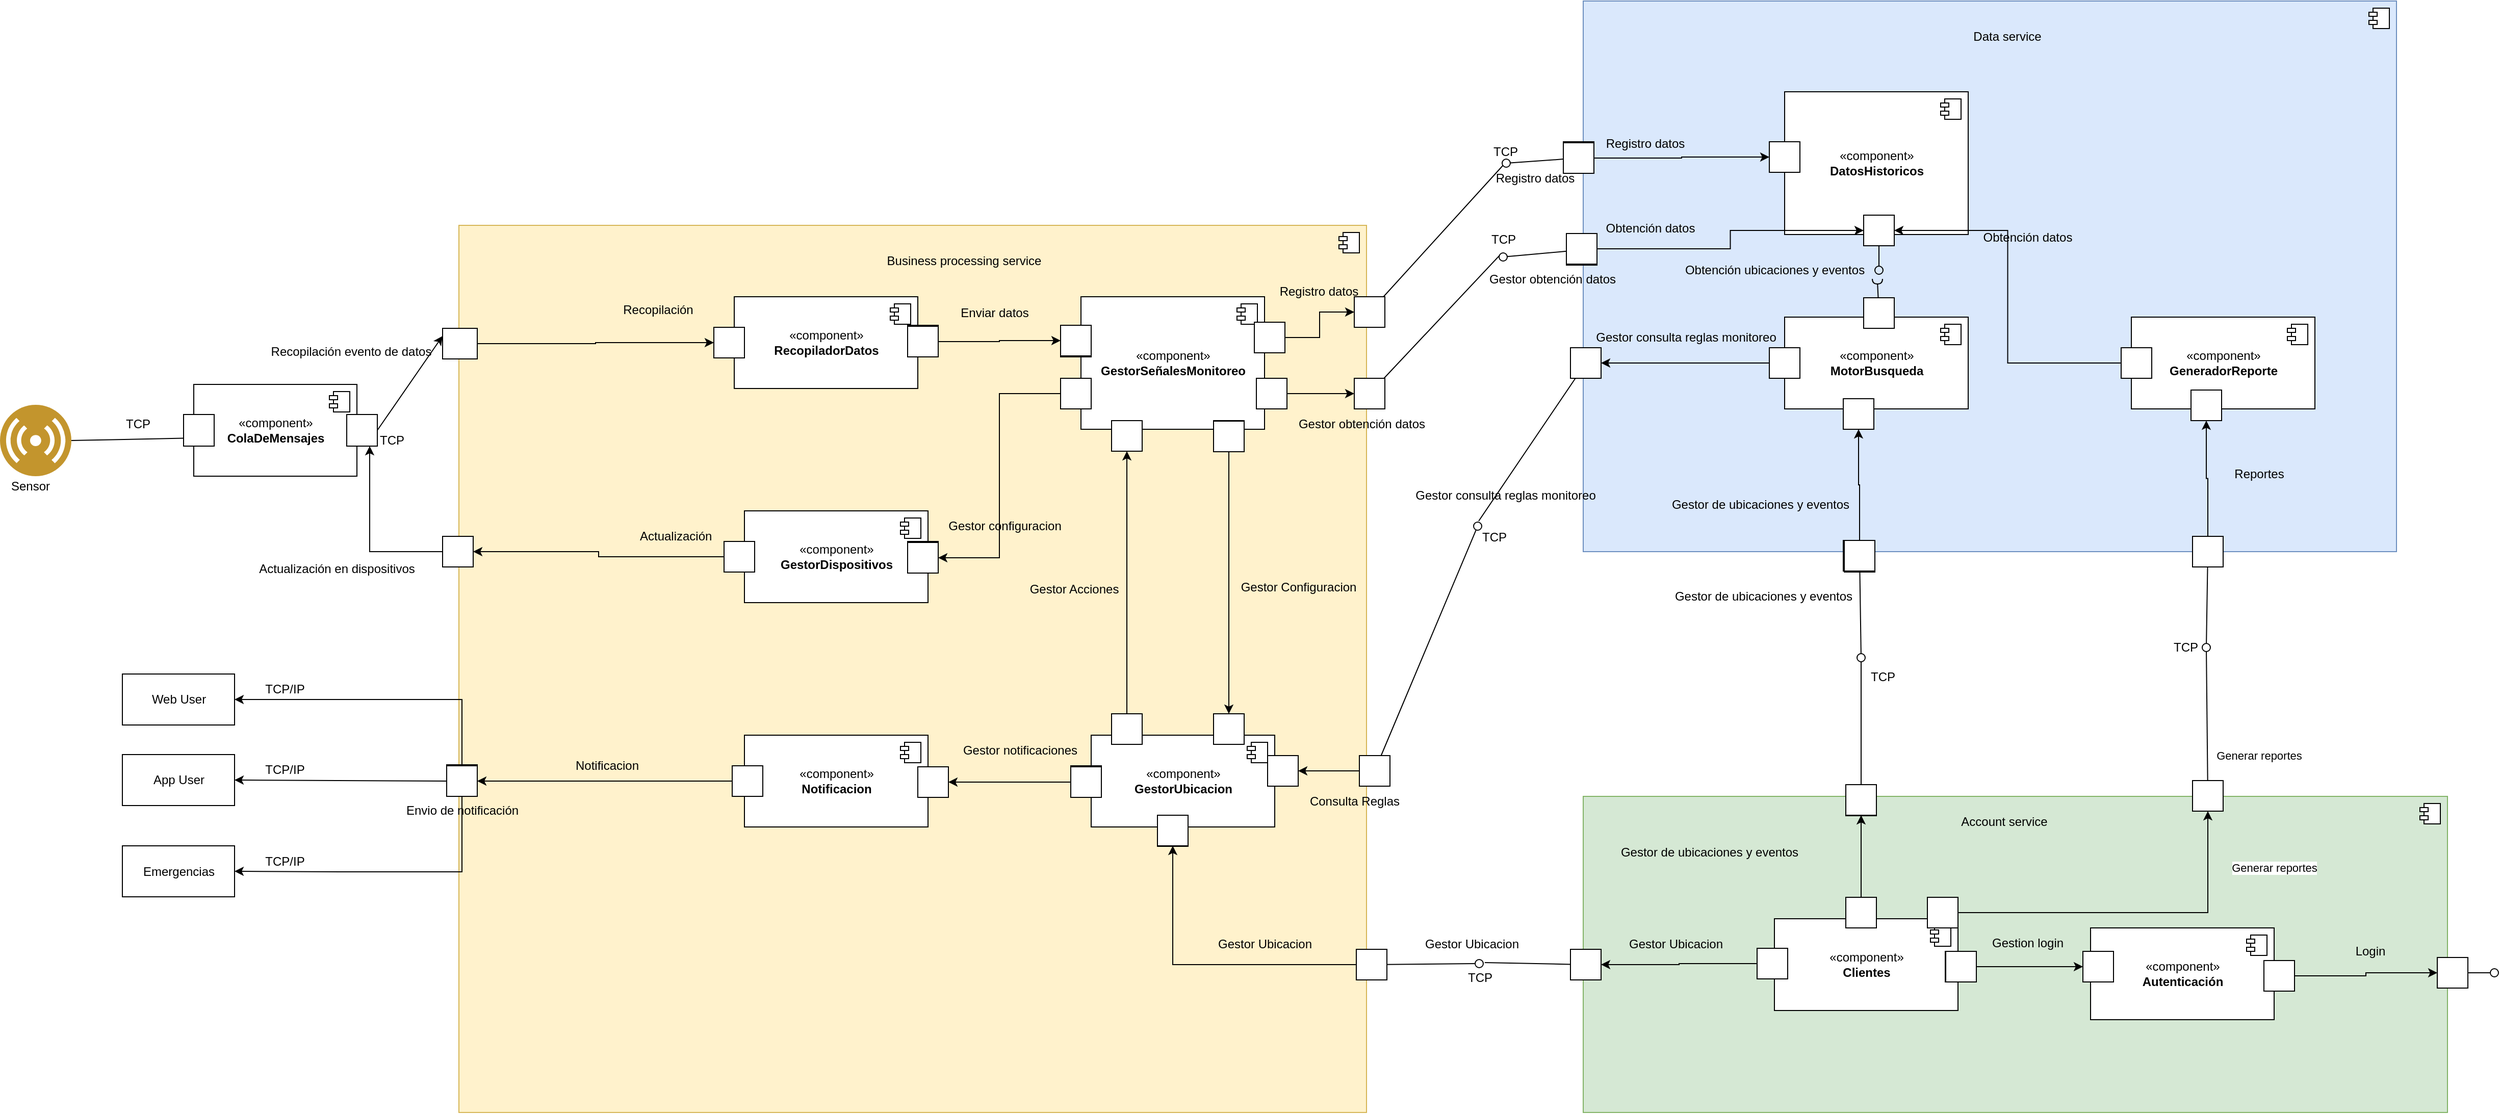 <mxfile version="20.2.7" type="github">
  <diagram name="Page-1" id="5f0bae14-7c28-e335-631c-24af17079c00">
    <mxGraphModel dx="3072" dy="1836" grid="1" gridSize="10" guides="1" tooltips="1" connect="1" arrows="1" fold="1" page="1" pageScale="1" pageWidth="1100" pageHeight="850" background="none" math="0" shadow="0">
      <root>
        <mxCell id="0" />
        <mxCell id="1" parent="0" />
        <mxCell id="_3enAfRf96Bm5nbUzgbu-139" value="" style="html=1;dropTarget=0;fillColor=#fff2cc;strokeColor=#d6b656;" parent="1" vertex="1">
          <mxGeometry x="-110" y="100" width="890" height="870" as="geometry" />
        </mxCell>
        <mxCell id="_3enAfRf96Bm5nbUzgbu-140" value="" style="shape=module;jettyWidth=8;jettyHeight=4;" parent="_3enAfRf96Bm5nbUzgbu-139" vertex="1">
          <mxGeometry x="1" width="20" height="20" relative="1" as="geometry">
            <mxPoint x="-27" y="7" as="offset" />
          </mxGeometry>
        </mxCell>
        <mxCell id="_3enAfRf96Bm5nbUzgbu-137" value="" style="html=1;dropTarget=0;fillColor=#dae8fc;strokeColor=#6c8ebf;" parent="1" vertex="1">
          <mxGeometry x="992.5" y="-120" width="797.5" height="540" as="geometry" />
        </mxCell>
        <mxCell id="_3enAfRf96Bm5nbUzgbu-138" value="" style="shape=module;jettyWidth=8;jettyHeight=4;" parent="_3enAfRf96Bm5nbUzgbu-137" vertex="1">
          <mxGeometry x="1" width="20" height="20" relative="1" as="geometry">
            <mxPoint x="-27" y="7" as="offset" />
          </mxGeometry>
        </mxCell>
        <mxCell id="_3enAfRf96Bm5nbUzgbu-135" value="" style="html=1;dropTarget=0;fillColor=#d5e8d4;strokeColor=#82b366;" parent="1" vertex="1">
          <mxGeometry x="992.5" y="660" width="847.5" height="310" as="geometry" />
        </mxCell>
        <mxCell id="_3enAfRf96Bm5nbUzgbu-136" value="" style="shape=module;jettyWidth=8;jettyHeight=4;" parent="_3enAfRf96Bm5nbUzgbu-135" vertex="1">
          <mxGeometry x="1" width="20" height="20" relative="1" as="geometry">
            <mxPoint x="-27" y="7" as="offset" />
          </mxGeometry>
        </mxCell>
        <mxCell id="_3enAfRf96Bm5nbUzgbu-3" value="«component»&lt;br&gt;&lt;b&gt;RecopiladorDatos&lt;/b&gt;" style="html=1;dropTarget=0;" parent="1" vertex="1">
          <mxGeometry x="160" y="170" width="180" height="90" as="geometry" />
        </mxCell>
        <mxCell id="_3enAfRf96Bm5nbUzgbu-4" value="" style="shape=module;jettyWidth=8;jettyHeight=4;" parent="_3enAfRf96Bm5nbUzgbu-3" vertex="1">
          <mxGeometry x="1" width="20" height="20" relative="1" as="geometry">
            <mxPoint x="-27" y="7" as="offset" />
          </mxGeometry>
        </mxCell>
        <mxCell id="_3enAfRf96Bm5nbUzgbu-13" value="«component»&lt;br&gt;&lt;b&gt;Clientes&lt;/b&gt;" style="html=1;dropTarget=0;" parent="1" vertex="1">
          <mxGeometry x="1180" y="780" width="180" height="90" as="geometry" />
        </mxCell>
        <mxCell id="_3enAfRf96Bm5nbUzgbu-14" value="" style="shape=module;jettyWidth=8;jettyHeight=4;" parent="_3enAfRf96Bm5nbUzgbu-13" vertex="1">
          <mxGeometry x="1" width="20" height="20" relative="1" as="geometry">
            <mxPoint x="-27" y="7" as="offset" />
          </mxGeometry>
        </mxCell>
        <mxCell id="_3enAfRf96Bm5nbUzgbu-20" value="«component»&lt;br&gt;&lt;b&gt;GestorUbicacion&lt;br&gt;&lt;/b&gt;" style="html=1;dropTarget=0;" parent="1" vertex="1">
          <mxGeometry x="510" y="600" width="180" height="90" as="geometry" />
        </mxCell>
        <mxCell id="_3enAfRf96Bm5nbUzgbu-21" value="" style="shape=module;jettyWidth=8;jettyHeight=4;" parent="_3enAfRf96Bm5nbUzgbu-20" vertex="1">
          <mxGeometry x="1" width="20" height="20" relative="1" as="geometry">
            <mxPoint x="-27" y="7" as="offset" />
          </mxGeometry>
        </mxCell>
        <mxCell id="_3enAfRf96Bm5nbUzgbu-51" value="" style="html=1;rounded=0;" parent="1" vertex="1">
          <mxGeometry x="140" y="200" width="30" height="30" as="geometry" />
        </mxCell>
        <mxCell id="_3enAfRf96Bm5nbUzgbu-64" value="«component»&lt;br&gt;&lt;b&gt;Autenticación&lt;/b&gt;" style="html=1;dropTarget=0;" parent="1" vertex="1">
          <mxGeometry x="1490" y="789" width="180" height="90" as="geometry" />
        </mxCell>
        <mxCell id="_3enAfRf96Bm5nbUzgbu-65" value="" style="shape=module;jettyWidth=8;jettyHeight=4;" parent="_3enAfRf96Bm5nbUzgbu-64" vertex="1">
          <mxGeometry x="1" width="20" height="20" relative="1" as="geometry">
            <mxPoint x="-27" y="7" as="offset" />
          </mxGeometry>
        </mxCell>
        <mxCell id="_3enAfRf96Bm5nbUzgbu-78" value="«component»&lt;br&gt;&lt;b&gt;Notificacion&lt;/b&gt;" style="html=1;dropTarget=0;" parent="1" vertex="1">
          <mxGeometry x="170" y="600" width="180" height="90" as="geometry" />
        </mxCell>
        <mxCell id="_3enAfRf96Bm5nbUzgbu-79" value="" style="shape=module;jettyWidth=8;jettyHeight=4;" parent="_3enAfRf96Bm5nbUzgbu-78" vertex="1">
          <mxGeometry x="1" width="20" height="20" relative="1" as="geometry">
            <mxPoint x="-27" y="7" as="offset" />
          </mxGeometry>
        </mxCell>
        <mxCell id="_3enAfRf96Bm5nbUzgbu-84" value="«component»&lt;br&gt;&lt;b&gt;GestorSeñalesMonitoreo&lt;br&gt;&lt;/b&gt;" style="html=1;dropTarget=0;" parent="1" vertex="1">
          <mxGeometry x="500" y="170" width="180" height="130" as="geometry" />
        </mxCell>
        <mxCell id="_3enAfRf96Bm5nbUzgbu-85" value="" style="shape=module;jettyWidth=8;jettyHeight=4;" parent="_3enAfRf96Bm5nbUzgbu-84" vertex="1">
          <mxGeometry x="1" width="20" height="20" relative="1" as="geometry">
            <mxPoint x="-27" y="7" as="offset" />
          </mxGeometry>
        </mxCell>
        <mxCell id="_3enAfRf96Bm5nbUzgbu-104" value="«component»&lt;br&gt;&lt;b&gt;GestorDispositivos&lt;/b&gt;" style="html=1;dropTarget=0;" parent="1" vertex="1">
          <mxGeometry x="170" y="380" width="180" height="90" as="geometry" />
        </mxCell>
        <mxCell id="_3enAfRf96Bm5nbUzgbu-105" value="" style="shape=module;jettyWidth=8;jettyHeight=4;" parent="_3enAfRf96Bm5nbUzgbu-104" vertex="1">
          <mxGeometry x="1" width="20" height="20" relative="1" as="geometry">
            <mxPoint x="-27" y="7" as="offset" />
          </mxGeometry>
        </mxCell>
        <mxCell id="_3enAfRf96Bm5nbUzgbu-108" value="«component»&lt;br&gt;&lt;b&gt;MotorBusqueda&lt;/b&gt;" style="html=1;dropTarget=0;" parent="1" vertex="1">
          <mxGeometry x="1190" y="190" width="180" height="90" as="geometry" />
        </mxCell>
        <mxCell id="_3enAfRf96Bm5nbUzgbu-109" value="" style="shape=module;jettyWidth=8;jettyHeight=4;" parent="_3enAfRf96Bm5nbUzgbu-108" vertex="1">
          <mxGeometry x="1" width="20" height="20" relative="1" as="geometry">
            <mxPoint x="-27" y="7" as="offset" />
          </mxGeometry>
        </mxCell>
        <mxCell id="_3enAfRf96Bm5nbUzgbu-118" value="«component»&lt;br&gt;&lt;b&gt;GeneradorReporte&lt;/b&gt;" style="html=1;dropTarget=0;" parent="1" vertex="1">
          <mxGeometry x="1530" y="190" width="180" height="90" as="geometry" />
        </mxCell>
        <mxCell id="_3enAfRf96Bm5nbUzgbu-119" value="" style="shape=module;jettyWidth=8;jettyHeight=4;" parent="_3enAfRf96Bm5nbUzgbu-118" vertex="1">
          <mxGeometry x="1" width="20" height="20" relative="1" as="geometry">
            <mxPoint x="-27" y="7" as="offset" />
          </mxGeometry>
        </mxCell>
        <mxCell id="_3enAfRf96Bm5nbUzgbu-124" value="«component»&lt;br&gt;&lt;b&gt;DatosHistoricos&lt;br&gt;&lt;/b&gt;" style="html=1;dropTarget=0;" parent="1" vertex="1">
          <mxGeometry x="1190" y="-31" width="180" height="140" as="geometry" />
        </mxCell>
        <mxCell id="_3enAfRf96Bm5nbUzgbu-125" value="" style="shape=module;jettyWidth=8;jettyHeight=4;" parent="_3enAfRf96Bm5nbUzgbu-124" vertex="1">
          <mxGeometry x="1" width="20" height="20" relative="1" as="geometry">
            <mxPoint x="-27" y="7" as="offset" />
          </mxGeometry>
        </mxCell>
        <mxCell id="_3enAfRf96Bm5nbUzgbu-201" value="" style="html=1;rounded=0;direction=east;flipV=0;" parent="1" vertex="1">
          <mxGeometry x="480" y="199" width="30" height="30" as="geometry" />
        </mxCell>
        <mxCell id="_3enAfRf96Bm5nbUzgbu-207" value="" style="html=1;rounded=0;" parent="1" vertex="1">
          <mxGeometry x="330" y="198" width="30" height="30" as="geometry" />
        </mxCell>
        <mxCell id="_3enAfRf96Bm5nbUzgbu-210" value="Enviar datos" style="text;html=1;align=center;verticalAlign=middle;resizable=0;points=[];autosize=1;strokeColor=none;fillColor=none;" parent="1" vertex="1">
          <mxGeometry x="370" y="171" width="90" height="30" as="geometry" />
        </mxCell>
        <mxCell id="_3enAfRf96Bm5nbUzgbu-211" value="" style="html=1;rounded=0;" parent="1" vertex="1">
          <mxGeometry x="330" y="410" width="30" height="30" as="geometry" />
        </mxCell>
        <mxCell id="_3enAfRf96Bm5nbUzgbu-214" value="Gestor configuracion" style="text;html=1;align=center;verticalAlign=middle;resizable=0;points=[];autosize=1;strokeColor=none;fillColor=none;" parent="1" vertex="1">
          <mxGeometry x="355" y="380" width="140" height="30" as="geometry" />
        </mxCell>
        <mxCell id="_3enAfRf96Bm5nbUzgbu-216" value="" style="html=1;rounded=0;" parent="1" vertex="1">
          <mxGeometry x="340" y="631" width="30" height="30" as="geometry" />
        </mxCell>
        <mxCell id="_3enAfRf96Bm5nbUzgbu-222" value="" style="html=1;rounded=0;" parent="1" vertex="1">
          <mxGeometry x="490" y="630" width="30" height="30" as="geometry" />
        </mxCell>
        <mxCell id="_3enAfRf96Bm5nbUzgbu-225" value="Gestor notificaciones" style="text;html=1;align=center;verticalAlign=middle;resizable=0;points=[];autosize=1;strokeColor=none;fillColor=none;" parent="1" vertex="1">
          <mxGeometry x="370" y="600" width="140" height="30" as="geometry" />
        </mxCell>
        <mxCell id="Oq8nC_Cm_WS5WITI_CBQ-44" style="edgeStyle=orthogonalEdgeStyle;rounded=0;orthogonalLoop=1;jettySize=auto;html=1;entryX=1;entryY=0.5;entryDx=0;entryDy=0;" edge="1" parent="1" source="_3enAfRf96Bm5nbUzgbu-226" target="_3enAfRf96Bm5nbUzgbu-582">
          <mxGeometry relative="1" as="geometry" />
        </mxCell>
        <mxCell id="_3enAfRf96Bm5nbUzgbu-226" value="" style="html=1;rounded=0;" parent="1" vertex="1">
          <mxGeometry x="150" y="410" width="30" height="30" as="geometry" />
        </mxCell>
        <mxCell id="Oq8nC_Cm_WS5WITI_CBQ-46" style="edgeStyle=orthogonalEdgeStyle;rounded=0;orthogonalLoop=1;jettySize=auto;html=1;entryX=1;entryY=0.5;entryDx=0;entryDy=0;" edge="1" parent="1" source="_3enAfRf96Bm5nbUzgbu-229" target="_3enAfRf96Bm5nbUzgbu-608">
          <mxGeometry relative="1" as="geometry" />
        </mxCell>
        <mxCell id="_3enAfRf96Bm5nbUzgbu-229" value="" style="html=1;rounded=0;" parent="1" vertex="1">
          <mxGeometry x="158" y="630" width="30" height="30" as="geometry" />
        </mxCell>
        <mxCell id="_3enAfRf96Bm5nbUzgbu-238" value="" style="html=1;rounded=0;" parent="1" vertex="1">
          <mxGeometry x="530" y="579" width="30" height="30" as="geometry" />
        </mxCell>
        <mxCell id="_3enAfRf96Bm5nbUzgbu-247" value="" style="html=1;rounded=0;" parent="1" vertex="1">
          <mxGeometry x="530" y="291.5" width="30" height="30" as="geometry" />
        </mxCell>
        <mxCell id="_3enAfRf96Bm5nbUzgbu-251" value="Gestor Acciones" style="text;html=1;align=center;verticalAlign=middle;resizable=0;points=[];autosize=1;strokeColor=none;fillColor=none;" parent="1" vertex="1">
          <mxGeometry x="437.5" y="442" width="110" height="30" as="geometry" />
        </mxCell>
        <mxCell id="_3enAfRf96Bm5nbUzgbu-255" value="" style="html=1;rounded=0;direction=east;flipV=0;" parent="1" vertex="1">
          <mxGeometry x="630" y="291.5" width="30" height="30" as="geometry" />
        </mxCell>
        <mxCell id="_3enAfRf96Bm5nbUzgbu-261" value="" style="html=1;rounded=0;" parent="1" vertex="1">
          <mxGeometry x="630" y="579" width="30" height="30" as="geometry" />
        </mxCell>
        <mxCell id="_3enAfRf96Bm5nbUzgbu-264" value="Gestor Configuracion" style="text;html=1;align=center;verticalAlign=middle;resizable=0;points=[];autosize=1;strokeColor=none;fillColor=none;" parent="1" vertex="1">
          <mxGeometry x="643" y="440" width="140" height="30" as="geometry" />
        </mxCell>
        <mxCell id="_3enAfRf96Bm5nbUzgbu-265" value="" style="html=1;rounded=0;direction=east;flipV=0;" parent="1" vertex="1">
          <mxGeometry x="480" y="250" width="30" height="30" as="geometry" />
        </mxCell>
        <mxCell id="_3enAfRf96Bm5nbUzgbu-270" value="" style="html=1;rounded=0;" parent="1" vertex="1">
          <mxGeometry x="980" y="810" width="30" height="30" as="geometry" />
        </mxCell>
        <mxCell id="_3enAfRf96Bm5nbUzgbu-280" value="" style="html=1;rounded=0;direction=east;flipV=0;" parent="1" vertex="1">
          <mxGeometry x="770" y="810" width="30" height="30" as="geometry" />
        </mxCell>
        <mxCell id="_3enAfRf96Bm5nbUzgbu-284" value="Gestor Ubicacion" style="text;html=1;align=center;verticalAlign=middle;resizable=0;points=[];autosize=1;strokeColor=none;fillColor=none;" parent="1" vertex="1">
          <mxGeometry x="822.5" y="790" width="120" height="30" as="geometry" />
        </mxCell>
        <mxCell id="_3enAfRf96Bm5nbUzgbu-285" value="" style="html=1;rounded=0;direction=east;flipV=0;" parent="1" vertex="1">
          <mxGeometry x="575" y="679" width="30" height="30" as="geometry" />
        </mxCell>
        <mxCell id="_3enAfRf96Bm5nbUzgbu-291" value="Gestor Ubicacion" style="text;html=1;align=center;verticalAlign=middle;resizable=0;points=[];autosize=1;strokeColor=none;fillColor=none;" parent="1" vertex="1">
          <mxGeometry x="620" y="790" width="120" height="30" as="geometry" />
        </mxCell>
        <mxCell id="_3enAfRf96Bm5nbUzgbu-299" value="Gestor Ubicacion" style="text;html=1;align=center;verticalAlign=middle;resizable=0;points=[];autosize=1;strokeColor=none;fillColor=none;" parent="1" vertex="1">
          <mxGeometry x="1022.5" y="790" width="120" height="30" as="geometry" />
        </mxCell>
        <mxCell id="_3enAfRf96Bm5nbUzgbu-318" value="" style="html=1;rounded=0;" parent="1" vertex="1">
          <mxGeometry x="1347.5" y="812" width="30" height="30" as="geometry" />
        </mxCell>
        <mxCell id="_3enAfRf96Bm5nbUzgbu-321" value="Gestion login" style="text;html=1;align=center;verticalAlign=middle;resizable=0;points=[];autosize=1;strokeColor=none;fillColor=none;" parent="1" vertex="1">
          <mxGeometry x="1382.5" y="789" width="90" height="30" as="geometry" />
        </mxCell>
        <mxCell id="_3enAfRf96Bm5nbUzgbu-323" value="" style="html=1;rounded=0;" parent="1" vertex="1">
          <mxGeometry x="1250" y="648.5" width="30" height="30" as="geometry" />
        </mxCell>
        <mxCell id="_3enAfRf96Bm5nbUzgbu-329" value="" style="html=1;rounded=0;direction=east;flipV=0;" parent="1" vertex="1">
          <mxGeometry x="1248.5" y="409" width="30" height="30" as="geometry" />
        </mxCell>
        <mxCell id="_3enAfRf96Bm5nbUzgbu-332" value="Gestor de ubicaciones y eventos" style="text;html=1;align=center;verticalAlign=middle;resizable=0;points=[];autosize=1;strokeColor=none;fillColor=none;" parent="1" vertex="1">
          <mxGeometry x="1069" y="449" width="200" height="30" as="geometry" />
        </mxCell>
        <mxCell id="_3enAfRf96Bm5nbUzgbu-336" value="" style="html=1;rounded=0;direction=east;flipV=0;" parent="1" vertex="1">
          <mxGeometry x="1250" y="649" width="30" height="30" as="geometry" />
        </mxCell>
        <mxCell id="_3enAfRf96Bm5nbUzgbu-339" value="" style="html=1;rounded=0;" parent="1" vertex="1">
          <mxGeometry x="1250" y="759" width="30" height="30" as="geometry" />
        </mxCell>
        <mxCell id="_3enAfRf96Bm5nbUzgbu-342" value="Gestor de ubicaciones y eventos" style="text;html=1;align=center;verticalAlign=middle;resizable=0;points=[];autosize=1;strokeColor=none;fillColor=none;" parent="1" vertex="1">
          <mxGeometry x="1015.5" y="700" width="200" height="30" as="geometry" />
        </mxCell>
        <mxCell id="_3enAfRf96Bm5nbUzgbu-344" value="" style="html=1;rounded=0;direction=east;flipV=0;" parent="1" vertex="1">
          <mxGeometry x="1247.5" y="270" width="30" height="30" as="geometry" />
        </mxCell>
        <mxCell id="_3enAfRf96Bm5nbUzgbu-347" value="" style="html=1;rounded=0;" parent="1" vertex="1">
          <mxGeometry x="1247.5" y="409" width="30" height="30" as="geometry" />
        </mxCell>
        <mxCell id="_3enAfRf96Bm5nbUzgbu-350" value="Gestor de ubicaciones y eventos" style="text;html=1;align=center;verticalAlign=middle;resizable=0;points=[];autosize=1;strokeColor=none;fillColor=none;" parent="1" vertex="1">
          <mxGeometry x="1066" y="359" width="200" height="30" as="geometry" />
        </mxCell>
        <mxCell id="_3enAfRf96Bm5nbUzgbu-351" value="Gestor consulta reglas monitoreo" style="text;html=1;align=center;verticalAlign=middle;resizable=0;points=[];autosize=1;strokeColor=none;fillColor=none;" parent="1" vertex="1">
          <mxGeometry x="992.5" y="195" width="200" height="30" as="geometry" />
        </mxCell>
        <mxCell id="Oq8nC_Cm_WS5WITI_CBQ-82" style="edgeStyle=orthogonalEdgeStyle;rounded=0;orthogonalLoop=1;jettySize=auto;html=1;entryX=1;entryY=0.5;entryDx=0;entryDy=0;" edge="1" parent="1" source="_3enAfRf96Bm5nbUzgbu-352" target="_3enAfRf96Bm5nbUzgbu-362">
          <mxGeometry relative="1" as="geometry" />
        </mxCell>
        <mxCell id="_3enAfRf96Bm5nbUzgbu-352" value="" style="html=1;rounded=0;direction=east;flipV=0;" parent="1" vertex="1">
          <mxGeometry x="1175" y="220" width="30" height="30" as="geometry" />
        </mxCell>
        <mxCell id="_3enAfRf96Bm5nbUzgbu-355" value="" style="html=1;rounded=0;" parent="1" vertex="1">
          <mxGeometry x="980" y="220" width="30" height="30" as="geometry" />
        </mxCell>
        <mxCell id="_3enAfRf96Bm5nbUzgbu-359" value="" style="html=1;rounded=0;" parent="1" vertex="1">
          <mxGeometry x="773" y="620" width="30" height="30" as="geometry" />
        </mxCell>
        <mxCell id="_3enAfRf96Bm5nbUzgbu-360" value="" style="endArrow=none;html=1;rounded=0;align=center;verticalAlign=top;endFill=0;labelBackgroundColor=none;endSize=2;" parent="1" source="_3enAfRf96Bm5nbUzgbu-359" target="_3enAfRf96Bm5nbUzgbu-361" edge="1">
          <mxGeometry relative="1" as="geometry" />
        </mxCell>
        <mxCell id="_3enAfRf96Bm5nbUzgbu-361" value="" style="ellipse;html=1;fontSize=11;align=center;fillColor=none;points=[];aspect=fixed;resizable=0;verticalAlign=bottom;labelPosition=center;verticalLabelPosition=top;flipH=1;" parent="1" vertex="1">
          <mxGeometry x="885" y="391" width="8" height="8" as="geometry" />
        </mxCell>
        <mxCell id="_3enAfRf96Bm5nbUzgbu-362" value="" style="html=1;rounded=0;direction=east;flipV=0;" parent="1" vertex="1">
          <mxGeometry x="980" y="220" width="30" height="30" as="geometry" />
        </mxCell>
        <mxCell id="_3enAfRf96Bm5nbUzgbu-363" value="" style="endArrow=none;html=1;rounded=0;align=center;verticalAlign=top;endFill=0;labelBackgroundColor=none;endSize=2;" parent="1" source="_3enAfRf96Bm5nbUzgbu-362" edge="1">
          <mxGeometry relative="1" as="geometry">
            <mxPoint x="890" y="390" as="targetPoint" />
          </mxGeometry>
        </mxCell>
        <mxCell id="_3enAfRf96Bm5nbUzgbu-365" value="Gestor consulta reglas monitoreo" style="text;html=1;align=center;verticalAlign=middle;resizable=0;points=[];autosize=1;strokeColor=none;fillColor=none;" parent="1" vertex="1">
          <mxGeometry x="815.5" y="350" width="200" height="30" as="geometry" />
        </mxCell>
        <mxCell id="_3enAfRf96Bm5nbUzgbu-366" value="" style="html=1;rounded=0;" parent="1" vertex="1">
          <mxGeometry x="683" y="620" width="30" height="30" as="geometry" />
        </mxCell>
        <mxCell id="Oq8nC_Cm_WS5WITI_CBQ-83" style="edgeStyle=orthogonalEdgeStyle;rounded=0;orthogonalLoop=1;jettySize=auto;html=1;entryX=1;entryY=0.5;entryDx=0;entryDy=0;" edge="1" parent="1" source="_3enAfRf96Bm5nbUzgbu-369" target="_3enAfRf96Bm5nbUzgbu-366">
          <mxGeometry relative="1" as="geometry" />
        </mxCell>
        <mxCell id="_3enAfRf96Bm5nbUzgbu-369" value="" style="html=1;rounded=0;direction=east;flipV=0;" parent="1" vertex="1">
          <mxGeometry x="773" y="620" width="30" height="30" as="geometry" />
        </mxCell>
        <mxCell id="_3enAfRf96Bm5nbUzgbu-372" value="Consulta Reglas" style="text;html=1;align=center;verticalAlign=middle;resizable=0;points=[];autosize=1;strokeColor=none;fillColor=none;" parent="1" vertex="1">
          <mxGeometry x="713" y="650" width="110" height="30" as="geometry" />
        </mxCell>
        <mxCell id="_3enAfRf96Bm5nbUzgbu-374" value="" style="html=1;rounded=0;direction=east;flipV=0;" parent="1" vertex="1">
          <mxGeometry x="1175" y="18" width="30" height="30" as="geometry" />
        </mxCell>
        <mxCell id="_3enAfRf96Bm5nbUzgbu-377" value="" style="html=1;rounded=0;" parent="1" vertex="1">
          <mxGeometry x="973" y="18" width="30" height="30" as="geometry" />
        </mxCell>
        <mxCell id="_3enAfRf96Bm5nbUzgbu-383" value="" style="html=1;rounded=0;direction=east;flipV=0;" parent="1" vertex="1">
          <mxGeometry x="973" y="19" width="30" height="30" as="geometry" />
        </mxCell>
        <mxCell id="_3enAfRf96Bm5nbUzgbu-395" value="" style="html=1;rounded=0;" parent="1" vertex="1">
          <mxGeometry x="768" y="250" width="30" height="30" as="geometry" />
        </mxCell>
        <mxCell id="_3enAfRf96Bm5nbUzgbu-396" value="" style="html=1;rounded=0;" parent="1" vertex="1">
          <mxGeometry x="672" y="250" width="30" height="30" as="geometry" />
        </mxCell>
        <mxCell id="_3enAfRf96Bm5nbUzgbu-399" value="" style="html=1;rounded=0;direction=east;flipV=0;" parent="1" vertex="1">
          <mxGeometry x="768" y="250" width="30" height="30" as="geometry" />
        </mxCell>
        <mxCell id="_3enAfRf96Bm5nbUzgbu-404" value="" style="html=1;rounded=0;direction=east;flipV=0;" parent="1" vertex="1">
          <mxGeometry x="976" y="108" width="30" height="30" as="geometry" />
        </mxCell>
        <mxCell id="_3enAfRf96Bm5nbUzgbu-408" value="" style="html=1;rounded=0;" parent="1" vertex="1">
          <mxGeometry x="768" y="250" width="30" height="30" as="geometry" />
        </mxCell>
        <mxCell id="_3enAfRf96Bm5nbUzgbu-411" value="" style="html=1;rounded=0;" parent="1" vertex="1">
          <mxGeometry x="976" y="109" width="30" height="30" as="geometry" />
        </mxCell>
        <mxCell id="_3enAfRf96Bm5nbUzgbu-414" value="" style="html=1;rounded=0;direction=east;flipV=0;" parent="1" vertex="1">
          <mxGeometry x="1267.5" y="90" width="30" height="30" as="geometry" />
        </mxCell>
        <mxCell id="_3enAfRf96Bm5nbUzgbu-418" value="Registro datos" style="text;html=1;align=center;verticalAlign=middle;resizable=0;points=[];autosize=1;strokeColor=none;fillColor=none;" parent="1" vertex="1">
          <mxGeometry x="1003" y="5" width="100" height="30" as="geometry" />
        </mxCell>
        <mxCell id="_3enAfRf96Bm5nbUzgbu-419" value="Registro datos" style="text;html=1;align=center;verticalAlign=middle;resizable=0;points=[];autosize=1;strokeColor=none;fillColor=none;" parent="1" vertex="1">
          <mxGeometry x="894.5" y="39" width="100" height="30" as="geometry" />
        </mxCell>
        <mxCell id="_3enAfRf96Bm5nbUzgbu-420" value="Registro datos" style="text;html=1;align=center;verticalAlign=middle;resizable=0;points=[];autosize=1;strokeColor=none;fillColor=none;" parent="1" vertex="1">
          <mxGeometry x="683" y="150" width="100" height="30" as="geometry" />
        </mxCell>
        <mxCell id="_3enAfRf96Bm5nbUzgbu-421" value="Gestor obtención datos" style="text;html=1;align=center;verticalAlign=middle;resizable=0;points=[];autosize=1;strokeColor=none;fillColor=none;" parent="1" vertex="1">
          <mxGeometry x="886.5" y="138" width="150" height="30" as="geometry" />
        </mxCell>
        <mxCell id="_3enAfRf96Bm5nbUzgbu-422" value="Obtención datos" style="text;html=1;align=center;verticalAlign=middle;resizable=0;points=[];autosize=1;strokeColor=none;fillColor=none;" parent="1" vertex="1">
          <mxGeometry x="1003" y="88" width="110" height="30" as="geometry" />
        </mxCell>
        <mxCell id="_3enAfRf96Bm5nbUzgbu-423" value="Gestor obtención datos" style="text;html=1;align=center;verticalAlign=middle;resizable=0;points=[];autosize=1;strokeColor=none;fillColor=none;" parent="1" vertex="1">
          <mxGeometry x="700" y="280" width="150" height="30" as="geometry" />
        </mxCell>
        <mxCell id="_3enAfRf96Bm5nbUzgbu-426" value="" style="html=1;rounded=0;" parent="1" vertex="1">
          <mxGeometry x="1267.5" y="90" width="30" height="30" as="geometry" />
        </mxCell>
        <mxCell id="Oq8nC_Cm_WS5WITI_CBQ-90" style="edgeStyle=orthogonalEdgeStyle;rounded=0;orthogonalLoop=1;jettySize=auto;html=1;entryX=1;entryY=0.5;entryDx=0;entryDy=0;" edge="1" parent="1" source="_3enAfRf96Bm5nbUzgbu-429" target="DgBIEgoMz3yJBFawCDEr-4">
          <mxGeometry relative="1" as="geometry" />
        </mxCell>
        <mxCell id="_3enAfRf96Bm5nbUzgbu-429" value="" style="html=1;rounded=0;" parent="1" vertex="1">
          <mxGeometry x="1520" y="220" width="30" height="30" as="geometry" />
        </mxCell>
        <mxCell id="_3enAfRf96Bm5nbUzgbu-432" value="Obtención datos" style="text;html=1;align=center;verticalAlign=middle;resizable=0;points=[];autosize=1;strokeColor=none;fillColor=none;" parent="1" vertex="1">
          <mxGeometry x="1372.5" y="97" width="110" height="30" as="geometry" />
        </mxCell>
        <mxCell id="_3enAfRf96Bm5nbUzgbu-433" value="Generar reportes" style="edgeLabel;html=1;align=center;verticalAlign=middle;resizable=0;points=[];" parent="1" vertex="1" connectable="0">
          <mxGeometry x="1655" y="620" as="geometry" />
        </mxCell>
        <mxCell id="Oq8nC_Cm_WS5WITI_CBQ-87" style="edgeStyle=orthogonalEdgeStyle;rounded=0;orthogonalLoop=1;jettySize=auto;html=1;" edge="1" parent="1" source="_3enAfRf96Bm5nbUzgbu-440" target="_3enAfRf96Bm5nbUzgbu-452">
          <mxGeometry relative="1" as="geometry" />
        </mxCell>
        <mxCell id="_3enAfRf96Bm5nbUzgbu-440" value="" style="html=1;rounded=0;" parent="1" vertex="1">
          <mxGeometry x="672" y="250" width="30" height="30" as="geometry" />
        </mxCell>
        <mxCell id="_3enAfRf96Bm5nbUzgbu-443" value="" style="html=1;rounded=0;" parent="1" vertex="1">
          <mxGeometry x="768" y="250" width="30" height="30" as="geometry" />
        </mxCell>
        <mxCell id="Oq8nC_Cm_WS5WITI_CBQ-86" style="edgeStyle=orthogonalEdgeStyle;rounded=0;orthogonalLoop=1;jettySize=auto;html=1;" edge="1" parent="1" source="_3enAfRf96Bm5nbUzgbu-446" target="_3enAfRf96Bm5nbUzgbu-455">
          <mxGeometry relative="1" as="geometry" />
        </mxCell>
        <mxCell id="_3enAfRf96Bm5nbUzgbu-446" value="" style="html=1;rounded=0;" parent="1" vertex="1">
          <mxGeometry x="670" y="195" width="30" height="30" as="geometry" />
        </mxCell>
        <mxCell id="_3enAfRf96Bm5nbUzgbu-449" value="" style="html=1;rounded=0;" parent="1" vertex="1">
          <mxGeometry x="768" y="170" width="30" height="30" as="geometry" />
        </mxCell>
        <mxCell id="_3enAfRf96Bm5nbUzgbu-452" value="" style="html=1;rounded=0;" parent="1" vertex="1">
          <mxGeometry x="768" y="250" width="30" height="30" as="geometry" />
        </mxCell>
        <mxCell id="_3enAfRf96Bm5nbUzgbu-453" value="" style="endArrow=none;html=1;rounded=0;align=center;verticalAlign=top;endFill=0;labelBackgroundColor=none;endSize=2;entryX=1;entryY=0.375;entryDx=0;entryDy=0;entryPerimeter=0;" parent="1" source="_3enAfRf96Bm5nbUzgbu-452" target="_3enAfRf96Bm5nbUzgbu-460" edge="1">
          <mxGeometry relative="1" as="geometry">
            <mxPoint x="900" y="134.782" as="targetPoint" />
          </mxGeometry>
        </mxCell>
        <mxCell id="_3enAfRf96Bm5nbUzgbu-455" value="" style="html=1;rounded=0;" parent="1" vertex="1">
          <mxGeometry x="768" y="170" width="30" height="30" as="geometry" />
        </mxCell>
        <mxCell id="_3enAfRf96Bm5nbUzgbu-456" value="" style="endArrow=none;html=1;rounded=0;align=center;verticalAlign=top;endFill=0;labelBackgroundColor=none;endSize=2;entryX=0.875;entryY=0.751;entryDx=0;entryDy=0;entryPerimeter=0;" parent="1" source="_3enAfRf96Bm5nbUzgbu-455" target="_3enAfRf96Bm5nbUzgbu-463" edge="1">
          <mxGeometry relative="1" as="geometry">
            <mxPoint x="905" y="41.932" as="targetPoint" />
          </mxGeometry>
        </mxCell>
        <mxCell id="_3enAfRf96Bm5nbUzgbu-458" value="" style="html=1;rounded=0;" parent="1" vertex="1">
          <mxGeometry x="976" y="109" width="30" height="30" as="geometry" />
        </mxCell>
        <mxCell id="_3enAfRf96Bm5nbUzgbu-459" value="" style="endArrow=none;html=1;rounded=0;align=center;verticalAlign=top;endFill=0;labelBackgroundColor=none;endSize=2;" parent="1" source="_3enAfRf96Bm5nbUzgbu-458" target="_3enAfRf96Bm5nbUzgbu-460" edge="1">
          <mxGeometry relative="1" as="geometry" />
        </mxCell>
        <mxCell id="_3enAfRf96Bm5nbUzgbu-460" value="" style="ellipse;html=1;fontSize=11;align=center;fillColor=none;points=[];aspect=fixed;resizable=0;verticalAlign=bottom;labelPosition=center;verticalLabelPosition=top;flipH=1;" parent="1" vertex="1">
          <mxGeometry x="910" y="127" width="8" height="8" as="geometry" />
        </mxCell>
        <mxCell id="_3enAfRf96Bm5nbUzgbu-461" value="" style="html=1;rounded=0;" parent="1" vertex="1">
          <mxGeometry x="973" y="19" width="30" height="30" as="geometry" />
        </mxCell>
        <mxCell id="_3enAfRf96Bm5nbUzgbu-462" value="" style="endArrow=none;html=1;rounded=0;align=center;verticalAlign=top;endFill=0;labelBackgroundColor=none;endSize=2;" parent="1" source="_3enAfRf96Bm5nbUzgbu-461" target="_3enAfRf96Bm5nbUzgbu-463" edge="1">
          <mxGeometry relative="1" as="geometry" />
        </mxCell>
        <mxCell id="_3enAfRf96Bm5nbUzgbu-463" value="" style="ellipse;html=1;fontSize=11;align=center;fillColor=none;points=[];aspect=fixed;resizable=0;verticalAlign=bottom;labelPosition=center;verticalLabelPosition=top;flipH=1;" parent="1" vertex="1">
          <mxGeometry x="913" y="35" width="8" height="8" as="geometry" />
        </mxCell>
        <mxCell id="Oq8nC_Cm_WS5WITI_CBQ-89" style="edgeStyle=orthogonalEdgeStyle;rounded=0;orthogonalLoop=1;jettySize=auto;html=1;entryX=0;entryY=0.5;entryDx=0;entryDy=0;" edge="1" parent="1" source="_3enAfRf96Bm5nbUzgbu-466" target="_3enAfRf96Bm5nbUzgbu-472">
          <mxGeometry relative="1" as="geometry" />
        </mxCell>
        <mxCell id="_3enAfRf96Bm5nbUzgbu-466" value="" style="html=1;rounded=0;" parent="1" vertex="1">
          <mxGeometry x="973" y="19" width="30" height="30" as="geometry" />
        </mxCell>
        <mxCell id="Oq8nC_Cm_WS5WITI_CBQ-88" style="edgeStyle=orthogonalEdgeStyle;rounded=0;orthogonalLoop=1;jettySize=auto;html=1;" edge="1" parent="1" source="_3enAfRf96Bm5nbUzgbu-469" target="DgBIEgoMz3yJBFawCDEr-4">
          <mxGeometry relative="1" as="geometry" />
        </mxCell>
        <mxCell id="_3enAfRf96Bm5nbUzgbu-469" value="" style="html=1;rounded=0;" parent="1" vertex="1">
          <mxGeometry x="976" y="108" width="30" height="30" as="geometry" />
        </mxCell>
        <mxCell id="_3enAfRf96Bm5nbUzgbu-472" value="" style="html=1;rounded=0;" parent="1" vertex="1">
          <mxGeometry x="1175" y="18" width="30" height="30" as="geometry" />
        </mxCell>
        <mxCell id="_3enAfRf96Bm5nbUzgbu-475" value="" style="html=1;rounded=0;" parent="1" vertex="1">
          <mxGeometry x="1267.5" y="90" width="30" height="30" as="geometry" />
        </mxCell>
        <mxCell id="Oq8nC_Cm_WS5WITI_CBQ-91" style="edgeStyle=orthogonalEdgeStyle;rounded=0;orthogonalLoop=1;jettySize=auto;html=1;entryX=1;entryY=0.5;entryDx=0;entryDy=0;" edge="1" parent="1" source="_3enAfRf96Bm5nbUzgbu-478" target="_3enAfRf96Bm5nbUzgbu-487">
          <mxGeometry relative="1" as="geometry" />
        </mxCell>
        <mxCell id="_3enAfRf96Bm5nbUzgbu-478" value="" style="html=1;rounded=0;direction=east;flipV=0;" parent="1" vertex="1">
          <mxGeometry x="1163" y="809" width="30" height="30" as="geometry" />
        </mxCell>
        <mxCell id="_3enAfRf96Bm5nbUzgbu-481" value="" style="html=1;rounded=0;" parent="1" vertex="1">
          <mxGeometry x="980" y="810" width="30" height="30" as="geometry" />
        </mxCell>
        <mxCell id="_3enAfRf96Bm5nbUzgbu-484" value="" style="html=1;rounded=0;" parent="1" vertex="1">
          <mxGeometry x="770" y="810" width="30" height="30" as="geometry" />
        </mxCell>
        <mxCell id="_3enAfRf96Bm5nbUzgbu-485" value="" style="endArrow=none;html=1;rounded=0;align=center;verticalAlign=top;endFill=0;labelBackgroundColor=none;endSize=2;" parent="1" source="_3enAfRf96Bm5nbUzgbu-484" target="_3enAfRf96Bm5nbUzgbu-486" edge="1">
          <mxGeometry relative="1" as="geometry" />
        </mxCell>
        <mxCell id="_3enAfRf96Bm5nbUzgbu-486" value="" style="ellipse;html=1;fontSize=11;align=center;fillColor=none;points=[];aspect=fixed;resizable=0;verticalAlign=bottom;labelPosition=center;verticalLabelPosition=top;flipH=1;" parent="1" vertex="1">
          <mxGeometry x="886.5" y="820" width="8" height="8" as="geometry" />
        </mxCell>
        <mxCell id="_3enAfRf96Bm5nbUzgbu-487" value="" style="html=1;rounded=0;direction=east;flipV=0;" parent="1" vertex="1">
          <mxGeometry x="980" y="810" width="30" height="30" as="geometry" />
        </mxCell>
        <mxCell id="_3enAfRf96Bm5nbUzgbu-488" value="" style="endArrow=none;html=1;rounded=0;align=center;verticalAlign=top;endFill=0;labelBackgroundColor=none;endSize=2;entryX=0.612;entryY=1.1;entryDx=0;entryDy=0;entryPerimeter=0;" parent="1" source="_3enAfRf96Bm5nbUzgbu-487" target="_3enAfRf96Bm5nbUzgbu-284" edge="1">
          <mxGeometry relative="1" as="geometry">
            <mxPoint x="886.5" y="826.955" as="targetPoint" />
          </mxGeometry>
        </mxCell>
        <mxCell id="Oq8nC_Cm_WS5WITI_CBQ-77" style="edgeStyle=orthogonalEdgeStyle;rounded=0;orthogonalLoop=1;jettySize=auto;html=1;entryX=0.5;entryY=1;entryDx=0;entryDy=0;" edge="1" parent="1" source="_3enAfRf96Bm5nbUzgbu-490" target="_3enAfRf96Bm5nbUzgbu-493">
          <mxGeometry relative="1" as="geometry" />
        </mxCell>
        <mxCell id="_3enAfRf96Bm5nbUzgbu-490" value="" style="html=1;rounded=0;direction=east;flipV=0;" parent="1" vertex="1">
          <mxGeometry x="770" y="810" width="30" height="30" as="geometry" />
        </mxCell>
        <mxCell id="_3enAfRf96Bm5nbUzgbu-493" value="" style="html=1;rounded=0;" parent="1" vertex="1">
          <mxGeometry x="575" y="678.5" width="30" height="30" as="geometry" />
        </mxCell>
        <mxCell id="Oq8nC_Cm_WS5WITI_CBQ-78" style="edgeStyle=orthogonalEdgeStyle;rounded=0;orthogonalLoop=1;jettySize=auto;html=1;entryX=0.5;entryY=1;entryDx=0;entryDy=0;" edge="1" parent="1" source="_3enAfRf96Bm5nbUzgbu-496" target="_3enAfRf96Bm5nbUzgbu-508">
          <mxGeometry relative="1" as="geometry" />
        </mxCell>
        <mxCell id="_3enAfRf96Bm5nbUzgbu-496" value="" style="html=1;rounded=0;" parent="1" vertex="1">
          <mxGeometry x="1250" y="759" width="30" height="30" as="geometry" />
        </mxCell>
        <mxCell id="_3enAfRf96Bm5nbUzgbu-499" value="" style="html=1;rounded=0;" parent="1" vertex="1">
          <mxGeometry x="1250" y="648.5" width="30" height="30" as="geometry" />
        </mxCell>
        <mxCell id="_3enAfRf96Bm5nbUzgbu-502" value="" style="html=1;rounded=0;" parent="1" vertex="1">
          <mxGeometry x="1248.5" y="410" width="30" height="30" as="geometry" />
        </mxCell>
        <mxCell id="_3enAfRf96Bm5nbUzgbu-503" value="" style="endArrow=none;html=1;rounded=0;align=center;verticalAlign=top;endFill=0;labelBackgroundColor=none;endSize=2;" parent="1" source="_3enAfRf96Bm5nbUzgbu-502" target="_3enAfRf96Bm5nbUzgbu-504" edge="1">
          <mxGeometry relative="1" as="geometry" />
        </mxCell>
        <mxCell id="_3enAfRf96Bm5nbUzgbu-504" value="" style="ellipse;html=1;fontSize=11;align=center;fillColor=none;points=[];aspect=fixed;resizable=0;verticalAlign=bottom;labelPosition=center;verticalLabelPosition=top;flipH=1;" parent="1" vertex="1">
          <mxGeometry x="1261" y="520" width="8" height="8" as="geometry" />
        </mxCell>
        <mxCell id="_3enAfRf96Bm5nbUzgbu-508" value="" style="html=1;rounded=0;" parent="1" vertex="1">
          <mxGeometry x="1250" y="648.5" width="30" height="30" as="geometry" />
        </mxCell>
        <mxCell id="_3enAfRf96Bm5nbUzgbu-509" value="" style="endArrow=none;html=1;rounded=0;align=center;verticalAlign=top;endFill=0;labelBackgroundColor=none;endSize=2;" parent="1" source="_3enAfRf96Bm5nbUzgbu-508" target="_3enAfRf96Bm5nbUzgbu-504" edge="1">
          <mxGeometry relative="1" as="geometry">
            <mxPoint x="1265" y="537.5" as="targetPoint" />
          </mxGeometry>
        </mxCell>
        <mxCell id="Oq8nC_Cm_WS5WITI_CBQ-81" style="edgeStyle=orthogonalEdgeStyle;rounded=0;orthogonalLoop=1;jettySize=auto;html=1;entryX=0.5;entryY=1;entryDx=0;entryDy=0;" edge="1" parent="1" source="_3enAfRf96Bm5nbUzgbu-511" target="_3enAfRf96Bm5nbUzgbu-514">
          <mxGeometry relative="1" as="geometry" />
        </mxCell>
        <mxCell id="_3enAfRf96Bm5nbUzgbu-511" value="" style="html=1;rounded=0;" parent="1" vertex="1">
          <mxGeometry x="1248.5" y="409" width="30" height="30" as="geometry" />
        </mxCell>
        <mxCell id="_3enAfRf96Bm5nbUzgbu-514" value="" style="html=1;rounded=0;" parent="1" vertex="1">
          <mxGeometry x="1247.5" y="270" width="30" height="30" as="geometry" />
        </mxCell>
        <mxCell id="_3enAfRf96Bm5nbUzgbu-517" value="" style="html=1;rounded=0;" parent="1" vertex="1">
          <mxGeometry x="1347.5" y="812" width="30" height="30" as="geometry" />
        </mxCell>
        <mxCell id="_3enAfRf96Bm5nbUzgbu-520" value="" style="html=1;rounded=0;" parent="1" vertex="1">
          <mxGeometry x="1482.5" y="812" width="30" height="30" as="geometry" />
        </mxCell>
        <mxCell id="_3enAfRf96Bm5nbUzgbu-523" value="" style="html=1;rounded=0;direction=east;flipV=0;" parent="1" vertex="1">
          <mxGeometry x="530" y="291.5" width="30" height="30" as="geometry" />
        </mxCell>
        <mxCell id="Oq8nC_Cm_WS5WITI_CBQ-75" style="edgeStyle=orthogonalEdgeStyle;rounded=0;orthogonalLoop=1;jettySize=auto;html=1;" edge="1" parent="1" source="_3enAfRf96Bm5nbUzgbu-526" target="_3enAfRf96Bm5nbUzgbu-523">
          <mxGeometry relative="1" as="geometry" />
        </mxCell>
        <mxCell id="_3enAfRf96Bm5nbUzgbu-526" value="" style="html=1;rounded=0;" parent="1" vertex="1">
          <mxGeometry x="530" y="579" width="30" height="30" as="geometry" />
        </mxCell>
        <mxCell id="_3enAfRf96Bm5nbUzgbu-532" value="" style="html=1;rounded=0;" parent="1" vertex="1">
          <mxGeometry x="630" y="579" width="30" height="30" as="geometry" />
        </mxCell>
        <mxCell id="Oq8nC_Cm_WS5WITI_CBQ-76" style="edgeStyle=orthogonalEdgeStyle;rounded=0;orthogonalLoop=1;jettySize=auto;html=1;" edge="1" parent="1" source="_3enAfRf96Bm5nbUzgbu-535" target="_3enAfRf96Bm5nbUzgbu-532">
          <mxGeometry relative="1" as="geometry" />
        </mxCell>
        <mxCell id="_3enAfRf96Bm5nbUzgbu-535" value="" style="html=1;rounded=0;" parent="1" vertex="1">
          <mxGeometry x="630" y="292" width="30" height="30" as="geometry" />
        </mxCell>
        <mxCell id="Oq8nC_Cm_WS5WITI_CBQ-74" style="edgeStyle=orthogonalEdgeStyle;rounded=0;orthogonalLoop=1;jettySize=auto;html=1;entryX=1;entryY=0.5;entryDx=0;entryDy=0;" edge="1" parent="1" source="_3enAfRf96Bm5nbUzgbu-538" target="_3enAfRf96Bm5nbUzgbu-541">
          <mxGeometry relative="1" as="geometry" />
        </mxCell>
        <mxCell id="_3enAfRf96Bm5nbUzgbu-538" value="" style="html=1;rounded=0;direction=east;flipV=0;" parent="1" vertex="1">
          <mxGeometry x="490" y="631" width="30" height="30" as="geometry" />
        </mxCell>
        <mxCell id="_3enAfRf96Bm5nbUzgbu-541" value="" style="html=1;rounded=0;" parent="1" vertex="1">
          <mxGeometry x="340" y="631" width="30" height="30" as="geometry" />
        </mxCell>
        <mxCell id="Oq8nC_Cm_WS5WITI_CBQ-73" style="edgeStyle=orthogonalEdgeStyle;rounded=0;orthogonalLoop=1;jettySize=auto;html=1;entryX=1;entryY=0.5;entryDx=0;entryDy=0;" edge="1" parent="1" source="_3enAfRf96Bm5nbUzgbu-544" target="_3enAfRf96Bm5nbUzgbu-547">
          <mxGeometry relative="1" as="geometry" />
        </mxCell>
        <mxCell id="_3enAfRf96Bm5nbUzgbu-544" value="" style="html=1;rounded=0;direction=east;flipV=0;" parent="1" vertex="1">
          <mxGeometry x="480" y="250" width="30" height="30" as="geometry" />
        </mxCell>
        <mxCell id="_3enAfRf96Bm5nbUzgbu-547" value="" style="html=1;rounded=0;" parent="1" vertex="1">
          <mxGeometry x="330" y="411" width="30" height="30" as="geometry" />
        </mxCell>
        <mxCell id="Oq8nC_Cm_WS5WITI_CBQ-43" style="edgeStyle=orthogonalEdgeStyle;rounded=0;orthogonalLoop=1;jettySize=auto;html=1;" edge="1" parent="1" source="_3enAfRf96Bm5nbUzgbu-550" target="_3enAfRf96Bm5nbUzgbu-553">
          <mxGeometry relative="1" as="geometry" />
        </mxCell>
        <mxCell id="_3enAfRf96Bm5nbUzgbu-550" value="" style="html=1;rounded=0;" parent="1" vertex="1">
          <mxGeometry x="330" y="199" width="30" height="30" as="geometry" />
        </mxCell>
        <mxCell id="_3enAfRf96Bm5nbUzgbu-553" value="" style="html=1;rounded=0;" parent="1" vertex="1">
          <mxGeometry x="480" y="198" width="30" height="30" as="geometry" />
        </mxCell>
        <mxCell id="_3enAfRf96Bm5nbUzgbu-556" value="" style="html=1;rounded=0;" parent="1" vertex="1">
          <mxGeometry x="1590" y="644.5" width="30" height="30" as="geometry" />
        </mxCell>
        <mxCell id="_3enAfRf96Bm5nbUzgbu-557" value="" style="endArrow=none;html=1;rounded=0;align=center;verticalAlign=top;endFill=0;labelBackgroundColor=none;endSize=2;" parent="1" source="_3enAfRf96Bm5nbUzgbu-556" target="Oq8nC_Cm_WS5WITI_CBQ-35" edge="1">
          <mxGeometry relative="1" as="geometry">
            <mxPoint x="1603.528" y="527.5" as="targetPoint" />
          </mxGeometry>
        </mxCell>
        <mxCell id="_3enAfRf96Bm5nbUzgbu-559" value="" style="html=1;rounded=0;" parent="1" vertex="1">
          <mxGeometry x="1590" y="405" width="30" height="30" as="geometry" />
        </mxCell>
        <mxCell id="_3enAfRf96Bm5nbUzgbu-560" value="" style="endArrow=none;html=1;rounded=0;align=center;verticalAlign=top;endFill=0;labelBackgroundColor=none;endSize=2;startArrow=none;" parent="1" source="Oq8nC_Cm_WS5WITI_CBQ-35" edge="1">
          <mxGeometry relative="1" as="geometry">
            <mxPoint x="1605" y="510" as="targetPoint" />
          </mxGeometry>
        </mxCell>
        <mxCell id="_3enAfRf96Bm5nbUzgbu-562" value="" style="html=1;rounded=0;" parent="1" vertex="1">
          <mxGeometry x="1588.5" y="261.5" width="30" height="30" as="geometry" />
        </mxCell>
        <mxCell id="Oq8nC_Cm_WS5WITI_CBQ-80" style="edgeStyle=orthogonalEdgeStyle;rounded=0;orthogonalLoop=1;jettySize=auto;html=1;entryX=0.5;entryY=1;entryDx=0;entryDy=0;" edge="1" parent="1" source="_3enAfRf96Bm5nbUzgbu-565" target="_3enAfRf96Bm5nbUzgbu-562">
          <mxGeometry relative="1" as="geometry" />
        </mxCell>
        <mxCell id="_3enAfRf96Bm5nbUzgbu-565" value="" style="html=1;rounded=0;" parent="1" vertex="1">
          <mxGeometry x="1590" y="405" width="30" height="30" as="geometry" />
        </mxCell>
        <mxCell id="Oq8nC_Cm_WS5WITI_CBQ-79" style="edgeStyle=orthogonalEdgeStyle;rounded=0;orthogonalLoop=1;jettySize=auto;html=1;entryX=0.5;entryY=1;entryDx=0;entryDy=0;" edge="1" parent="1" source="_3enAfRf96Bm5nbUzgbu-568" target="_3enAfRf96Bm5nbUzgbu-571">
          <mxGeometry relative="1" as="geometry" />
        </mxCell>
        <mxCell id="_3enAfRf96Bm5nbUzgbu-568" value="" style="html=1;rounded=0;" parent="1" vertex="1">
          <mxGeometry x="1330" y="759" width="30" height="30" as="geometry" />
        </mxCell>
        <mxCell id="_3enAfRf96Bm5nbUzgbu-571" value="" style="html=1;rounded=0;" parent="1" vertex="1">
          <mxGeometry x="1590" y="644.5" width="30" height="30" as="geometry" />
        </mxCell>
        <mxCell id="_3enAfRf96Bm5nbUzgbu-574" value="Generar reportes" style="edgeLabel;html=1;align=center;verticalAlign=middle;resizable=0;points=[];" parent="1" vertex="1" connectable="0">
          <mxGeometry x="1670" y="730" as="geometry" />
        </mxCell>
        <mxCell id="_3enAfRf96Bm5nbUzgbu-575" value="Reportes" style="text;html=1;align=center;verticalAlign=middle;resizable=0;points=[];autosize=1;strokeColor=none;fillColor=none;" parent="1" vertex="1">
          <mxGeometry x="1620" y="329" width="70" height="30" as="geometry" />
        </mxCell>
        <mxCell id="_3enAfRf96Bm5nbUzgbu-576" value="" style="html=1;rounded=0;direction=east;flipV=0;" parent="1" vertex="1">
          <mxGeometry x="1482.5" y="812" width="30" height="30" as="geometry" />
        </mxCell>
        <mxCell id="Oq8nC_Cm_WS5WITI_CBQ-92" style="edgeStyle=orthogonalEdgeStyle;rounded=0;orthogonalLoop=1;jettySize=auto;html=1;entryX=0;entryY=0.5;entryDx=0;entryDy=0;" edge="1" parent="1" source="_3enAfRf96Bm5nbUzgbu-579" target="_3enAfRf96Bm5nbUzgbu-576">
          <mxGeometry relative="1" as="geometry" />
        </mxCell>
        <mxCell id="_3enAfRf96Bm5nbUzgbu-579" value="" style="html=1;rounded=0;" parent="1" vertex="1">
          <mxGeometry x="1348" y="812" width="30" height="30" as="geometry" />
        </mxCell>
        <mxCell id="Oq8nC_Cm_WS5WITI_CBQ-45" style="edgeStyle=orthogonalEdgeStyle;rounded=0;orthogonalLoop=1;jettySize=auto;html=1;entryX=0.75;entryY=1;entryDx=0;entryDy=0;" edge="1" parent="1" source="_3enAfRf96Bm5nbUzgbu-582" target="Oq8nC_Cm_WS5WITI_CBQ-8">
          <mxGeometry relative="1" as="geometry" />
        </mxCell>
        <mxCell id="_3enAfRf96Bm5nbUzgbu-582" value="" style="fontStyle=0;labelPosition=right;verticalLabelPosition=middle;align=left;verticalAlign=middle;spacingLeft=2;" parent="1" vertex="1">
          <mxGeometry x="-126" y="405" width="30" height="30" as="geometry" />
        </mxCell>
        <mxCell id="Oq8nC_Cm_WS5WITI_CBQ-42" style="edgeStyle=orthogonalEdgeStyle;rounded=0;orthogonalLoop=1;jettySize=auto;html=1;" edge="1" parent="1" source="_3enAfRf96Bm5nbUzgbu-591" target="_3enAfRf96Bm5nbUzgbu-51">
          <mxGeometry relative="1" as="geometry" />
        </mxCell>
        <mxCell id="_3enAfRf96Bm5nbUzgbu-591" value="" style="fontStyle=0;labelPosition=right;verticalLabelPosition=middle;align=left;verticalAlign=middle;spacingLeft=2;" parent="1" vertex="1">
          <mxGeometry x="-126" y="201" width="34" height="30" as="geometry" />
        </mxCell>
        <mxCell id="_3enAfRf96Bm5nbUzgbu-592" value="" style="fontStyle=0;labelPosition=right;verticalLabelPosition=middle;align=left;verticalAlign=middle;spacingLeft=2;" parent="1" vertex="1">
          <mxGeometry x="-122" y="629" width="30" height="30" as="geometry" />
        </mxCell>
        <mxCell id="_3enAfRf96Bm5nbUzgbu-593" value="" style="fontStyle=0;labelPosition=right;verticalLabelPosition=middle;align=left;verticalAlign=middle;spacingLeft=2;" parent="1" vertex="1">
          <mxGeometry x="1830" y="818" width="30" height="30" as="geometry" />
        </mxCell>
        <mxCell id="Oq8nC_Cm_WS5WITI_CBQ-93" style="edgeStyle=orthogonalEdgeStyle;rounded=0;orthogonalLoop=1;jettySize=auto;html=1;" edge="1" parent="1" source="_3enAfRf96Bm5nbUzgbu-594" target="_3enAfRf96Bm5nbUzgbu-611">
          <mxGeometry relative="1" as="geometry" />
        </mxCell>
        <mxCell id="_3enAfRf96Bm5nbUzgbu-594" value="" style="html=1;rounded=0;" parent="1" vertex="1">
          <mxGeometry x="1660" y="821" width="30" height="30" as="geometry" />
        </mxCell>
        <mxCell id="Oq8nC_Cm_WS5WITI_CBQ-49" style="edgeStyle=orthogonalEdgeStyle;rounded=0;orthogonalLoop=1;jettySize=auto;html=1;entryX=1;entryY=0.5;entryDx=0;entryDy=0;" edge="1" parent="1" source="_3enAfRf96Bm5nbUzgbu-608" target="Oq8nC_Cm_WS5WITI_CBQ-63">
          <mxGeometry relative="1" as="geometry">
            <mxPoint x="-310" y="680" as="targetPoint" />
            <Array as="points">
              <mxPoint x="-107" y="565" />
            </Array>
          </mxGeometry>
        </mxCell>
        <mxCell id="Oq8nC_Cm_WS5WITI_CBQ-69" style="edgeStyle=orthogonalEdgeStyle;rounded=0;orthogonalLoop=1;jettySize=auto;html=1;entryX=1;entryY=0.5;entryDx=0;entryDy=0;" edge="1" parent="1" source="_3enAfRf96Bm5nbUzgbu-608" target="Oq8nC_Cm_WS5WITI_CBQ-68">
          <mxGeometry relative="1" as="geometry">
            <Array as="points">
              <mxPoint x="-107" y="734" />
              <mxPoint x="-226" y="734" />
            </Array>
          </mxGeometry>
        </mxCell>
        <mxCell id="_3enAfRf96Bm5nbUzgbu-608" value="" style="html=1;rounded=0;" parent="1" vertex="1">
          <mxGeometry x="-122" y="630" width="30" height="30" as="geometry" />
        </mxCell>
        <mxCell id="_3enAfRf96Bm5nbUzgbu-611" value="" style="html=1;rounded=0;" parent="1" vertex="1">
          <mxGeometry x="1830" y="818" width="30" height="30" as="geometry" />
        </mxCell>
        <mxCell id="_3enAfRf96Bm5nbUzgbu-612" value="" style="endArrow=none;html=1;rounded=0;align=center;verticalAlign=top;endFill=0;labelBackgroundColor=none;endSize=2;" parent="1" source="_3enAfRf96Bm5nbUzgbu-611" target="_3enAfRf96Bm5nbUzgbu-613" edge="1">
          <mxGeometry relative="1" as="geometry" />
        </mxCell>
        <mxCell id="_3enAfRf96Bm5nbUzgbu-613" value="" style="ellipse;html=1;fontSize=11;align=center;fillColor=none;points=[];aspect=fixed;resizable=0;verticalAlign=bottom;labelPosition=center;verticalLabelPosition=top;flipH=1;" parent="1" vertex="1">
          <mxGeometry x="1882" y="829" width="8" height="8" as="geometry" />
        </mxCell>
        <mxCell id="_3enAfRf96Bm5nbUzgbu-614" value="Login" style="text;html=1;align=center;verticalAlign=middle;resizable=0;points=[];autosize=1;strokeColor=none;fillColor=none;" parent="1" vertex="1">
          <mxGeometry x="1739" y="797" width="50" height="30" as="geometry" />
        </mxCell>
        <mxCell id="_3enAfRf96Bm5nbUzgbu-616" value="Notificacion" style="text;html=1;align=center;verticalAlign=middle;resizable=0;points=[];autosize=1;strokeColor=none;fillColor=none;" parent="1" vertex="1">
          <mxGeometry x="-10" y="614.5" width="90" height="30" as="geometry" />
        </mxCell>
        <mxCell id="_3enAfRf96Bm5nbUzgbu-617" value="Actualización&amp;nbsp;" style="text;html=1;align=center;verticalAlign=middle;resizable=0;points=[];autosize=1;strokeColor=none;fillColor=none;" parent="1" vertex="1">
          <mxGeometry x="54" y="390" width="100" height="30" as="geometry" />
        </mxCell>
        <mxCell id="_3enAfRf96Bm5nbUzgbu-618" value="Recopilación" style="text;html=1;align=center;verticalAlign=middle;resizable=0;points=[];autosize=1;strokeColor=none;fillColor=none;" parent="1" vertex="1">
          <mxGeometry x="40" y="168" width="90" height="30" as="geometry" />
        </mxCell>
        <mxCell id="_3enAfRf96Bm5nbUzgbu-619" value="Recopilación evento de datos" style="text;html=1;align=center;verticalAlign=middle;resizable=0;points=[];autosize=1;strokeColor=none;fillColor=none;" parent="1" vertex="1">
          <mxGeometry x="-306" y="209" width="180" height="30" as="geometry" />
        </mxCell>
        <mxCell id="_3enAfRf96Bm5nbUzgbu-620" value="Actualización en dispositivos" style="text;html=1;align=center;verticalAlign=middle;resizable=0;points=[];autosize=1;strokeColor=none;fillColor=none;" parent="1" vertex="1">
          <mxGeometry x="-320" y="422" width="180" height="30" as="geometry" />
        </mxCell>
        <mxCell id="_3enAfRf96Bm5nbUzgbu-621" value="Envio de notificación" style="text;html=1;align=center;verticalAlign=middle;resizable=0;points=[];autosize=1;strokeColor=none;fillColor=none;" parent="1" vertex="1">
          <mxGeometry x="-172" y="659" width="130" height="30" as="geometry" />
        </mxCell>
        <mxCell id="_3enAfRf96Bm5nbUzgbu-626" value="Business processing service" style="text;html=1;align=center;verticalAlign=middle;resizable=0;points=[];autosize=1;strokeColor=none;fillColor=none;" parent="1" vertex="1">
          <mxGeometry x="295" y="120" width="180" height="30" as="geometry" />
        </mxCell>
        <mxCell id="_3enAfRf96Bm5nbUzgbu-627" value="Account service" style="text;html=1;align=center;verticalAlign=middle;resizable=0;points=[];autosize=1;strokeColor=none;fillColor=none;" parent="1" vertex="1">
          <mxGeometry x="1350" y="670" width="110" height="30" as="geometry" />
        </mxCell>
        <mxCell id="_3enAfRf96Bm5nbUzgbu-628" value="Data service" style="text;html=1;align=center;verticalAlign=middle;resizable=0;points=[];autosize=1;strokeColor=none;fillColor=none;" parent="1" vertex="1">
          <mxGeometry x="1363" y="-100" width="90" height="30" as="geometry" />
        </mxCell>
        <mxCell id="DgBIEgoMz3yJBFawCDEr-1" value="" style="html=1;rounded=0;" parent="1" vertex="1">
          <mxGeometry x="1267.5" y="171" width="30" height="30" as="geometry" />
        </mxCell>
        <mxCell id="DgBIEgoMz3yJBFawCDEr-2" value="" style="endArrow=none;html=1;rounded=0;align=center;verticalAlign=top;endFill=0;labelBackgroundColor=none;endSize=2;" parent="1" source="DgBIEgoMz3yJBFawCDEr-1" target="DgBIEgoMz3yJBFawCDEr-3" edge="1">
          <mxGeometry relative="1" as="geometry" />
        </mxCell>
        <mxCell id="DgBIEgoMz3yJBFawCDEr-3" value="" style="shape=requiredInterface;html=1;fontSize=11;align=center;fillColor=none;points=[];aspect=fixed;resizable=0;verticalAlign=bottom;labelPosition=center;verticalLabelPosition=top;flipH=1;rotation=0;direction=south;" parent="1" vertex="1">
          <mxGeometry x="1276" y="152.5" width="10" height="5" as="geometry" />
        </mxCell>
        <mxCell id="DgBIEgoMz3yJBFawCDEr-4" value="" style="html=1;rounded=0;" parent="1" vertex="1">
          <mxGeometry x="1267.5" y="90" width="30" height="30" as="geometry" />
        </mxCell>
        <mxCell id="DgBIEgoMz3yJBFawCDEr-5" value="" style="endArrow=none;html=1;rounded=0;align=center;verticalAlign=top;endFill=0;labelBackgroundColor=none;endSize=2;" parent="1" source="DgBIEgoMz3yJBFawCDEr-4" target="DgBIEgoMz3yJBFawCDEr-6" edge="1">
          <mxGeometry relative="1" as="geometry" />
        </mxCell>
        <mxCell id="DgBIEgoMz3yJBFawCDEr-6" value="" style="ellipse;html=1;fontSize=11;align=center;fillColor=none;points=[];aspect=fixed;resizable=0;verticalAlign=bottom;labelPosition=center;verticalLabelPosition=top;flipH=1;" parent="1" vertex="1">
          <mxGeometry x="1278.5" y="140" width="8" height="8" as="geometry" />
        </mxCell>
        <mxCell id="DgBIEgoMz3yJBFawCDEr-7" value="Obtención ubicaciones y eventos" style="text;html=1;align=center;verticalAlign=middle;resizable=0;points=[];autosize=1;strokeColor=none;fillColor=none;" parent="1" vertex="1">
          <mxGeometry x="1080" y="129" width="200" height="30" as="geometry" />
        </mxCell>
        <mxCell id="Oq8nC_Cm_WS5WITI_CBQ-2" value="" style="aspect=fixed;perimeter=ellipsePerimeter;html=1;align=center;shadow=0;dashed=0;fontColor=#4277BB;labelBackgroundColor=#ffffff;fontSize=12;spacingTop=3;image;image=img/lib/ibm/users/sensor.svg;" vertex="1" parent="1">
          <mxGeometry x="-560" y="276" width="70" height="70" as="geometry" />
        </mxCell>
        <mxCell id="Oq8nC_Cm_WS5WITI_CBQ-6" value="«component»&lt;br&gt;&lt;b&gt;ColaDeMensajes&lt;/b&gt;" style="html=1;dropTarget=0;" vertex="1" parent="1">
          <mxGeometry x="-370" y="256" width="160" height="90" as="geometry" />
        </mxCell>
        <mxCell id="Oq8nC_Cm_WS5WITI_CBQ-7" value="" style="shape=module;jettyWidth=8;jettyHeight=4;" vertex="1" parent="Oq8nC_Cm_WS5WITI_CBQ-6">
          <mxGeometry x="1" width="20" height="20" relative="1" as="geometry">
            <mxPoint x="-27" y="7" as="offset" />
          </mxGeometry>
        </mxCell>
        <mxCell id="Oq8nC_Cm_WS5WITI_CBQ-8" value="" style="html=1;rounded=0;" vertex="1" parent="1">
          <mxGeometry x="-220" y="285.5" width="30" height="31" as="geometry" />
        </mxCell>
        <mxCell id="Oq8nC_Cm_WS5WITI_CBQ-12" value="TCP" style="text;html=1;align=center;verticalAlign=middle;resizable=0;points=[];autosize=1;strokeColor=none;fillColor=none;" vertex="1" parent="1">
          <mxGeometry x="-450" y="280" width="50" height="30" as="geometry" />
        </mxCell>
        <mxCell id="Oq8nC_Cm_WS5WITI_CBQ-13" value="TCP" style="text;html=1;align=center;verticalAlign=middle;resizable=0;points=[];autosize=1;strokeColor=none;fillColor=none;" vertex="1" parent="1">
          <mxGeometry x="-201" y="296" width="50" height="30" as="geometry" />
        </mxCell>
        <mxCell id="Oq8nC_Cm_WS5WITI_CBQ-15" value="" style="html=1;rounded=0;" vertex="1" parent="1">
          <mxGeometry x="-380" y="285.5" width="30" height="31" as="geometry" />
        </mxCell>
        <mxCell id="Oq8nC_Cm_WS5WITI_CBQ-27" value="" style="endArrow=none;html=1;rounded=0;exitX=1;exitY=0.5;exitDx=0;exitDy=0;entryX=0;entryY=0.75;entryDx=0;entryDy=0;" edge="1" parent="1" source="Oq8nC_Cm_WS5WITI_CBQ-2" target="Oq8nC_Cm_WS5WITI_CBQ-15">
          <mxGeometry width="50" height="50" relative="1" as="geometry">
            <mxPoint x="-370" y="510" as="sourcePoint" />
            <mxPoint x="-320" y="460" as="targetPoint" />
          </mxGeometry>
        </mxCell>
        <mxCell id="Oq8nC_Cm_WS5WITI_CBQ-28" value="Sensor" style="text;html=1;strokeColor=none;fillColor=none;align=center;verticalAlign=middle;whiteSpace=wrap;rounded=0;" vertex="1" parent="1">
          <mxGeometry x="-560" y="341" width="60" height="30" as="geometry" />
        </mxCell>
        <mxCell id="Oq8nC_Cm_WS5WITI_CBQ-29" value="TCP" style="text;html=1;align=center;verticalAlign=middle;resizable=0;points=[];autosize=1;strokeColor=none;fillColor=none;" vertex="1" parent="1">
          <mxGeometry x="880" y="391" width="50" height="30" as="geometry" />
        </mxCell>
        <mxCell id="Oq8nC_Cm_WS5WITI_CBQ-30" value="TCP" style="text;html=1;align=center;verticalAlign=middle;resizable=0;points=[];autosize=1;strokeColor=none;fillColor=none;" vertex="1" parent="1">
          <mxGeometry x="865.5" y="823" width="50" height="30" as="geometry" />
        </mxCell>
        <mxCell id="Oq8nC_Cm_WS5WITI_CBQ-31" value="TCP" style="text;html=1;align=center;verticalAlign=middle;resizable=0;points=[];autosize=1;strokeColor=none;fillColor=none;" vertex="1" parent="1">
          <mxGeometry x="889" y="99" width="50" height="30" as="geometry" />
        </mxCell>
        <mxCell id="Oq8nC_Cm_WS5WITI_CBQ-32" value="TCP" style="text;html=1;align=center;verticalAlign=middle;resizable=0;points=[];autosize=1;strokeColor=none;fillColor=none;" vertex="1" parent="1">
          <mxGeometry x="890.5" y="13" width="50" height="30" as="geometry" />
        </mxCell>
        <mxCell id="Oq8nC_Cm_WS5WITI_CBQ-33" value="TCP" style="text;html=1;align=center;verticalAlign=middle;resizable=0;points=[];autosize=1;strokeColor=none;fillColor=none;" vertex="1" parent="1">
          <mxGeometry x="1261" y="528" width="50" height="30" as="geometry" />
        </mxCell>
        <mxCell id="Oq8nC_Cm_WS5WITI_CBQ-34" value="TCP" style="text;html=1;align=center;verticalAlign=middle;resizable=0;points=[];autosize=1;strokeColor=none;fillColor=none;" vertex="1" parent="1">
          <mxGeometry x="1557.5" y="499" width="50" height="30" as="geometry" />
        </mxCell>
        <mxCell id="Oq8nC_Cm_WS5WITI_CBQ-35" value="" style="ellipse;html=1;fontSize=11;align=center;fillColor=none;points=[];aspect=fixed;resizable=0;verticalAlign=bottom;labelPosition=center;verticalLabelPosition=top;flipH=1;" vertex="1" parent="1">
          <mxGeometry x="1599.5" y="510" width="8" height="8" as="geometry" />
        </mxCell>
        <mxCell id="Oq8nC_Cm_WS5WITI_CBQ-36" value="" style="endArrow=none;html=1;rounded=0;align=center;verticalAlign=top;endFill=0;labelBackgroundColor=none;endSize=2;" edge="1" parent="1" source="_3enAfRf96Bm5nbUzgbu-559" target="Oq8nC_Cm_WS5WITI_CBQ-35">
          <mxGeometry relative="1" as="geometry">
            <mxPoint x="1605" y="435" as="sourcePoint" />
            <mxPoint x="1605" y="510" as="targetPoint" />
          </mxGeometry>
        </mxCell>
        <mxCell id="Oq8nC_Cm_WS5WITI_CBQ-41" value="" style="endArrow=classic;html=1;rounded=0;exitX=1;exitY=0.5;exitDx=0;exitDy=0;entryX=0;entryY=0.25;entryDx=0;entryDy=0;" edge="1" parent="1" source="Oq8nC_Cm_WS5WITI_CBQ-8" target="_3enAfRf96Bm5nbUzgbu-591">
          <mxGeometry width="50" height="50" relative="1" as="geometry">
            <mxPoint x="-190" y="270" as="sourcePoint" />
            <mxPoint x="-140" y="220" as="targetPoint" />
          </mxGeometry>
        </mxCell>
        <mxCell id="Oq8nC_Cm_WS5WITI_CBQ-54" value="TCP/IP" style="text;html=1;align=center;verticalAlign=middle;resizable=0;points=[];autosize=1;strokeColor=none;fillColor=none;" vertex="1" parent="1">
          <mxGeometry x="-311" y="540" width="60" height="30" as="geometry" />
        </mxCell>
        <mxCell id="Oq8nC_Cm_WS5WITI_CBQ-63" value="Web User" style="html=1;" vertex="1" parent="1">
          <mxGeometry x="-440" y="540" width="110" height="50" as="geometry" />
        </mxCell>
        <mxCell id="Oq8nC_Cm_WS5WITI_CBQ-64" value="App User" style="html=1;" vertex="1" parent="1">
          <mxGeometry x="-440" y="619" width="110" height="50" as="geometry" />
        </mxCell>
        <mxCell id="Oq8nC_Cm_WS5WITI_CBQ-65" value="" style="endArrow=classic;html=1;rounded=0;exitX=0;exitY=0.5;exitDx=0;exitDy=0;entryX=1;entryY=0.5;entryDx=0;entryDy=0;" edge="1" parent="1" source="_3enAfRf96Bm5nbUzgbu-608" target="Oq8nC_Cm_WS5WITI_CBQ-64">
          <mxGeometry width="50" height="50" relative="1" as="geometry">
            <mxPoint x="-570" y="710" as="sourcePoint" />
            <mxPoint x="-320" y="650" as="targetPoint" />
          </mxGeometry>
        </mxCell>
        <mxCell id="Oq8nC_Cm_WS5WITI_CBQ-68" value="Emergencias" style="html=1;" vertex="1" parent="1">
          <mxGeometry x="-440" y="708.5" width="110" height="50" as="geometry" />
        </mxCell>
        <mxCell id="Oq8nC_Cm_WS5WITI_CBQ-71" value="TCP/IP" style="text;html=1;align=center;verticalAlign=middle;resizable=0;points=[];autosize=1;strokeColor=none;fillColor=none;" vertex="1" parent="1">
          <mxGeometry x="-311" y="619" width="60" height="30" as="geometry" />
        </mxCell>
        <mxCell id="Oq8nC_Cm_WS5WITI_CBQ-72" value="TCP/IP" style="text;html=1;align=center;verticalAlign=middle;resizable=0;points=[];autosize=1;strokeColor=none;fillColor=none;" vertex="1" parent="1">
          <mxGeometry x="-311" y="708.5" width="60" height="30" as="geometry" />
        </mxCell>
      </root>
    </mxGraphModel>
  </diagram>
</mxfile>
